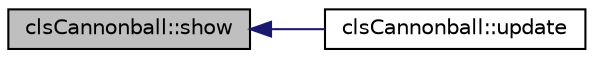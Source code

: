 digraph "clsCannonball::show"
{
  edge [fontname="Helvetica",fontsize="10",labelfontname="Helvetica",labelfontsize="10"];
  node [fontname="Helvetica",fontsize="10",shape=record];
  rankdir="LR";
  Node40 [label="clsCannonball::show",height=0.2,width=0.4,color="black", fillcolor="grey75", style="filled", fontcolor="black"];
  Node40 -> Node41 [dir="back",color="midnightblue",fontsize="10",style="solid",fontname="Helvetica"];
  Node41 [label="clsCannonball::update",height=0.2,width=0.4,color="black", fillcolor="white", style="filled",URL="$d0/d89/a00071.html#ac20d90634036adedd016ec3f398a3ff8"];
}
